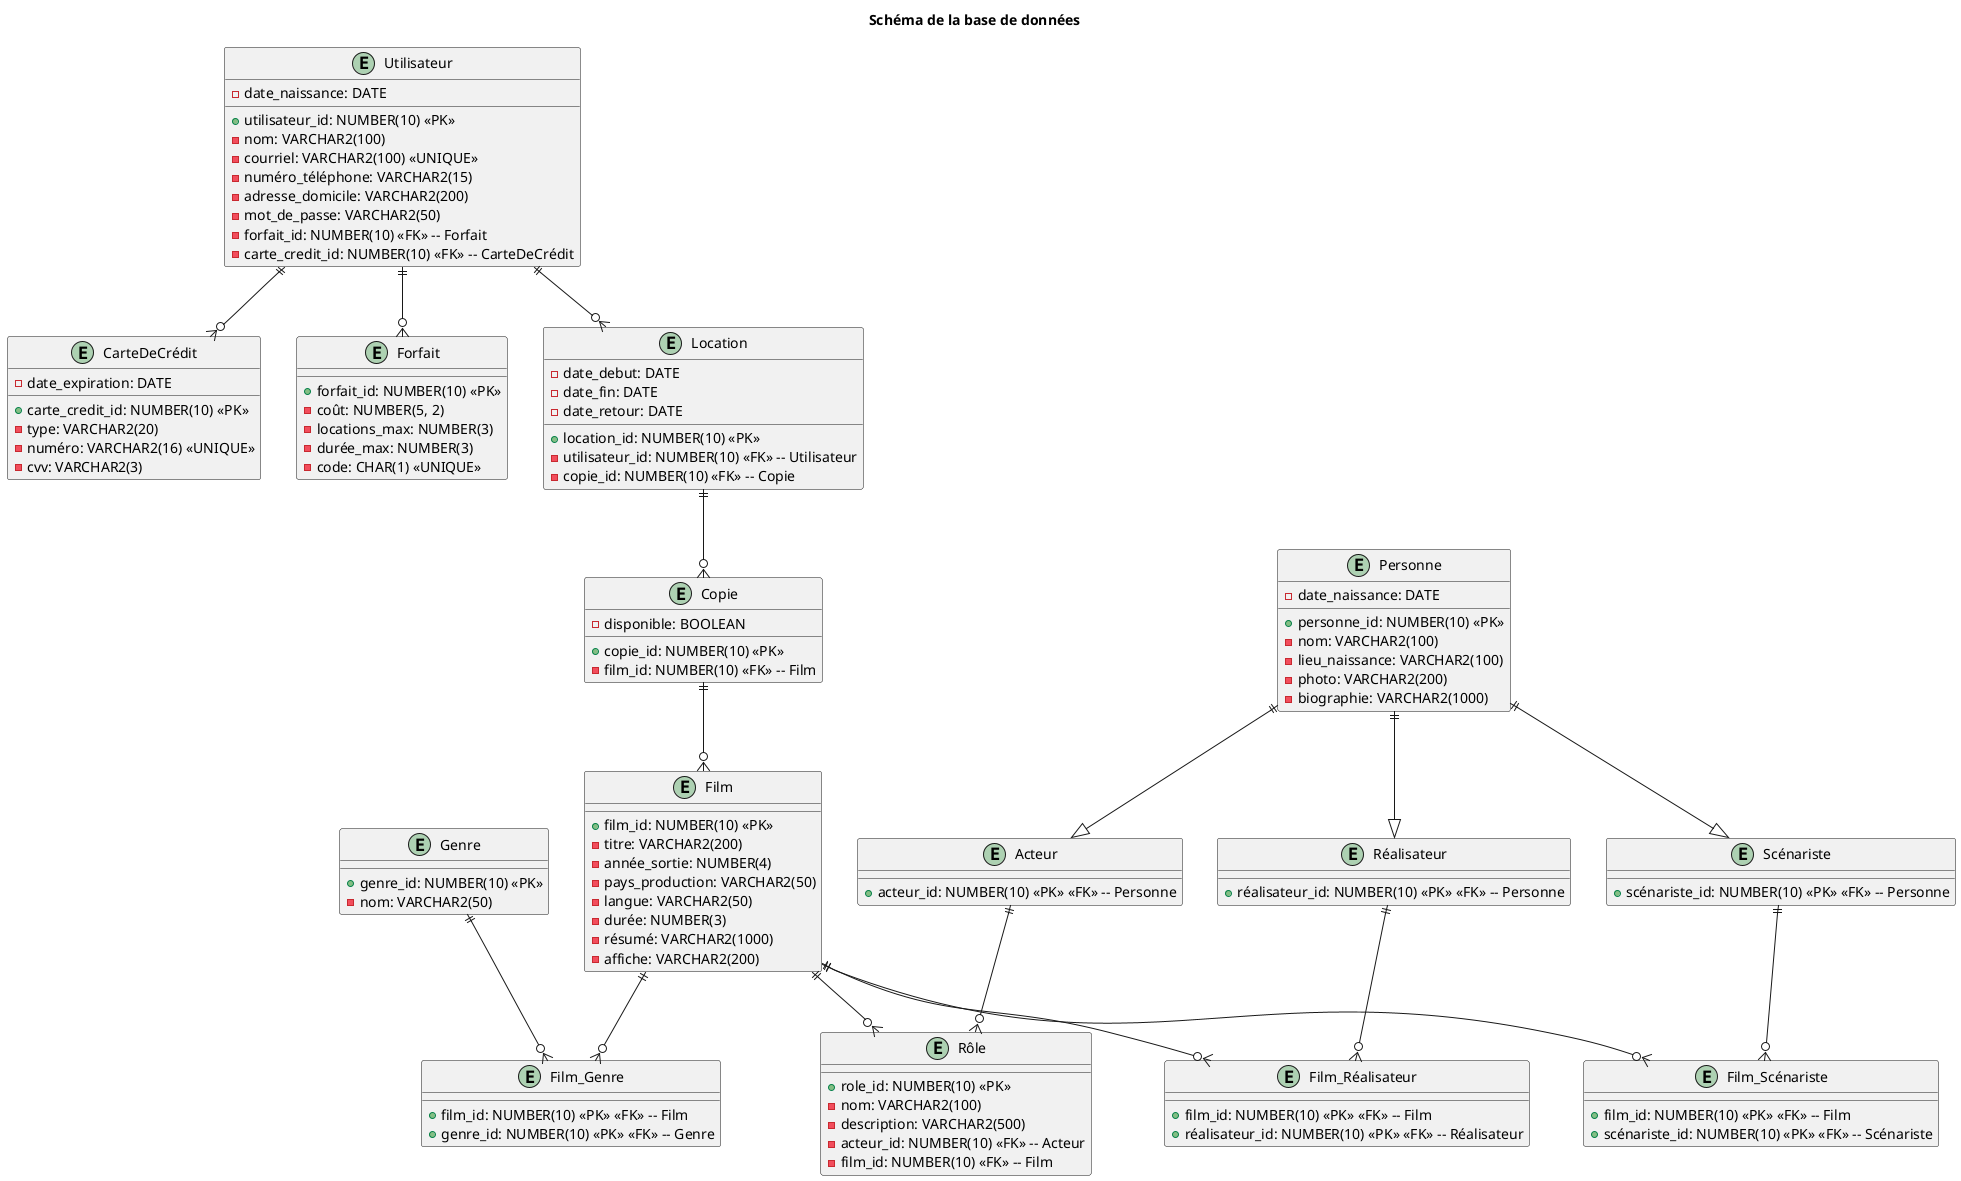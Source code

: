 @startuml schema
title Schéma de la base de données

entity Utilisateur {
  + utilisateur_id: NUMBER(10) <<PK>>
  - nom: VARCHAR2(100)
  - courriel: VARCHAR2(100) <<UNIQUE>>
  - numéro_téléphone: VARCHAR2(15)
  - adresse_domicile: VARCHAR2(200)
  - date_naissance: DATE
  - mot_de_passe: VARCHAR2(50)
  - forfait_id: NUMBER(10) <<FK>> -- Forfait
  - carte_credit_id: NUMBER(10) <<FK>> -- CarteDeCrédit
}

entity CarteDeCrédit {
  + carte_credit_id: NUMBER(10) <<PK>>
  - type: VARCHAR2(20)
  - numéro: VARCHAR2(16) <<UNIQUE>>
  - date_expiration: DATE
  - cvv: VARCHAR2(3)
}

entity Forfait {
  + forfait_id: NUMBER(10) <<PK>>
  - coût: NUMBER(5, 2)
  - locations_max: NUMBER(3)
  - durée_max: NUMBER(3)
  - code: CHAR(1) <<UNIQUE>>
}

entity Location {
  + location_id: NUMBER(10) <<PK>>
  - date_debut: DATE
  - date_fin: DATE
  - date_retour: DATE
  - utilisateur_id: NUMBER(10) <<FK>> -- Utilisateur
  - copie_id: NUMBER(10) <<FK>> -- Copie
}

entity Film {
  + film_id: NUMBER(10) <<PK>>
  - titre: VARCHAR2(200)
  - année_sortie: NUMBER(4)
  - pays_production: VARCHAR2(50)
  - langue: VARCHAR2(50)
  - durée: NUMBER(3)
  - résumé: VARCHAR2(1000)
  - affiche: VARCHAR2(200)
}

entity Genre {
  + genre_id: NUMBER(10) <<PK>>
  - nom: VARCHAR2(50)
}

entity Film_Genre {
  + film_id: NUMBER(10) <<PK>> <<FK>> -- Film
  + genre_id: NUMBER(10) <<PK>> <<FK>> -- Genre
}

entity Copie {
  + copie_id: NUMBER(10) <<PK>>
  - disponible: BOOLEAN
  - film_id: NUMBER(10) <<FK>> -- Film
}

entity Personne {
  + personne_id: NUMBER(10) <<PK>>
  - nom: VARCHAR2(100)
  - date_naissance: DATE
  - lieu_naissance: VARCHAR2(100)
  - photo: VARCHAR2(200)
  - biographie: VARCHAR2(1000)
}

entity Réalisateur {
  + réalisateur_id: NUMBER(10) <<PK>> <<FK>> -- Personne
}

entity Scénariste {
  + scénariste_id: NUMBER(10) <<PK>> <<FK>> -- Personne
}

entity Acteur {
  + acteur_id: NUMBER(10) <<PK>> <<FK>> -- Personne
}

entity Rôle {
  + role_id: NUMBER(10) <<PK>>
  - nom: VARCHAR2(100)
  - description: VARCHAR2(500)
  - acteur_id: NUMBER(10) <<FK>> -- Acteur
  - film_id: NUMBER(10) <<FK>> -- Film
}

entity Film_Réalisateur {
  + film_id: NUMBER(10) <<PK>> <<FK>> -- Film
  + réalisateur_id: NUMBER(10) <<PK>> <<FK>> -- Réalisateur
}

entity Film_Scénariste {
  + film_id: NUMBER(10) <<PK>> <<FK>> -- Film
  + scénariste_id: NUMBER(10) <<PK>> <<FK>> -- Scénariste
}

' Associations (relations entre tables)
Utilisateur ||--o{ Forfait
Utilisateur ||--o{ CarteDeCrédit
Utilisateur ||--o{ Location
Location ||--o{ Copie
Copie ||--o{ Film
Film ||--o{ Film_Genre
Genre ||--o{ Film_Genre
Film ||--o{ Film_Réalisateur
Réalisateur ||--o{ Film_Réalisateur
Film ||--o{ Film_Scénariste
Scénariste ||--o{ Film_Scénariste
Acteur ||--o{ Rôle
Film ||--o{ Rôle
Personne ||--|> Réalisateur
Personne ||--|> Acteur
Personne ||--|> Scénariste

@enduml
